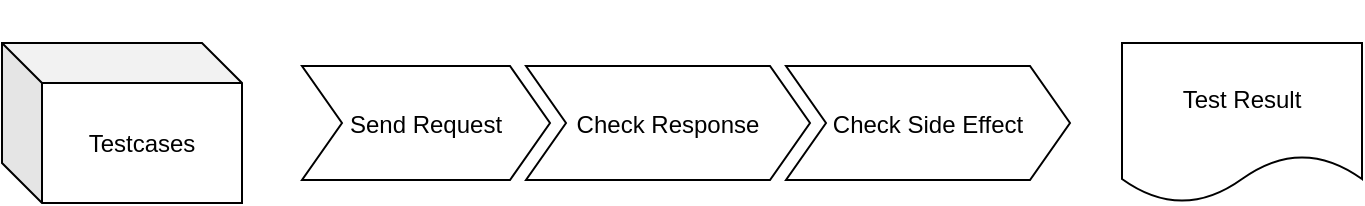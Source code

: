 <mxfile version="10.7.5" type="device"><diagram id="lnT_gGTQS5u0HR74jXem" name="Page-1"><mxGraphModel dx="1010" dy="620" grid="1" gridSize="10" guides="1" tooltips="1" connect="1" arrows="1" fold="1" page="1" pageScale="1" pageWidth="827" pageHeight="1169" math="0" shadow="0"><root><mxCell id="0"/><mxCell id="1" parent="0"/><mxCell id="UqNyxl6Mbxjj21oW_IwM-1" value="Testcases" style="shape=cube;whiteSpace=wrap;html=1;boundedLbl=1;backgroundOutline=1;darkOpacity=0.05;darkOpacity2=0.1;" parent="1" vertex="1"><mxGeometry x="110" y="431.5" width="120" height="80" as="geometry"/></mxCell><mxCell id="UqNyxl6Mbxjj21oW_IwM-4" value="" style="swimlane;childLayout=stackLayout;horizontal=1;fillColor=none;horizontalStack=1;resizeParent=1;resizeParentMax=0;resizeLast=0;collapsible=0;strokeColor=none;stackBorder=10;stackSpacing=-12;resizable=1;align=center;points=[];fontColor=#000000;" parent="1" vertex="1"><mxGeometry x="250" y="410" width="404" height="100" as="geometry"/></mxCell><mxCell id="UqNyxl6Mbxjj21oW_IwM-7" value="Send Request" style="shape=step;perimeter=stepPerimeter;fixedSize=1;points=[];" parent="UqNyxl6Mbxjj21oW_IwM-4" vertex="1"><mxGeometry x="10" y="33" width="124" height="57" as="geometry"/></mxCell><mxCell id="UqNyxl6Mbxjj21oW_IwM-8" value="Check Response" style="shape=step;perimeter=stepPerimeter;fixedSize=1;points=[];" parent="UqNyxl6Mbxjj21oW_IwM-4" vertex="1"><mxGeometry x="122" y="33" width="142" height="57" as="geometry"/></mxCell><mxCell id="UqNyxl6Mbxjj21oW_IwM-9" value="Check Side Effect" style="shape=step;perimeter=stepPerimeter;fixedSize=1;points=[];" parent="UqNyxl6Mbxjj21oW_IwM-4" vertex="1"><mxGeometry x="252" y="33" width="142" height="57" as="geometry"/></mxCell><mxCell id="UqNyxl6Mbxjj21oW_IwM-10" value="Test Result" style="shape=document;whiteSpace=wrap;html=1;boundedLbl=1;" parent="1" vertex="1"><mxGeometry x="670" y="431.5" width="120" height="80" as="geometry"/></mxCell></root></mxGraphModel></diagram></mxfile>